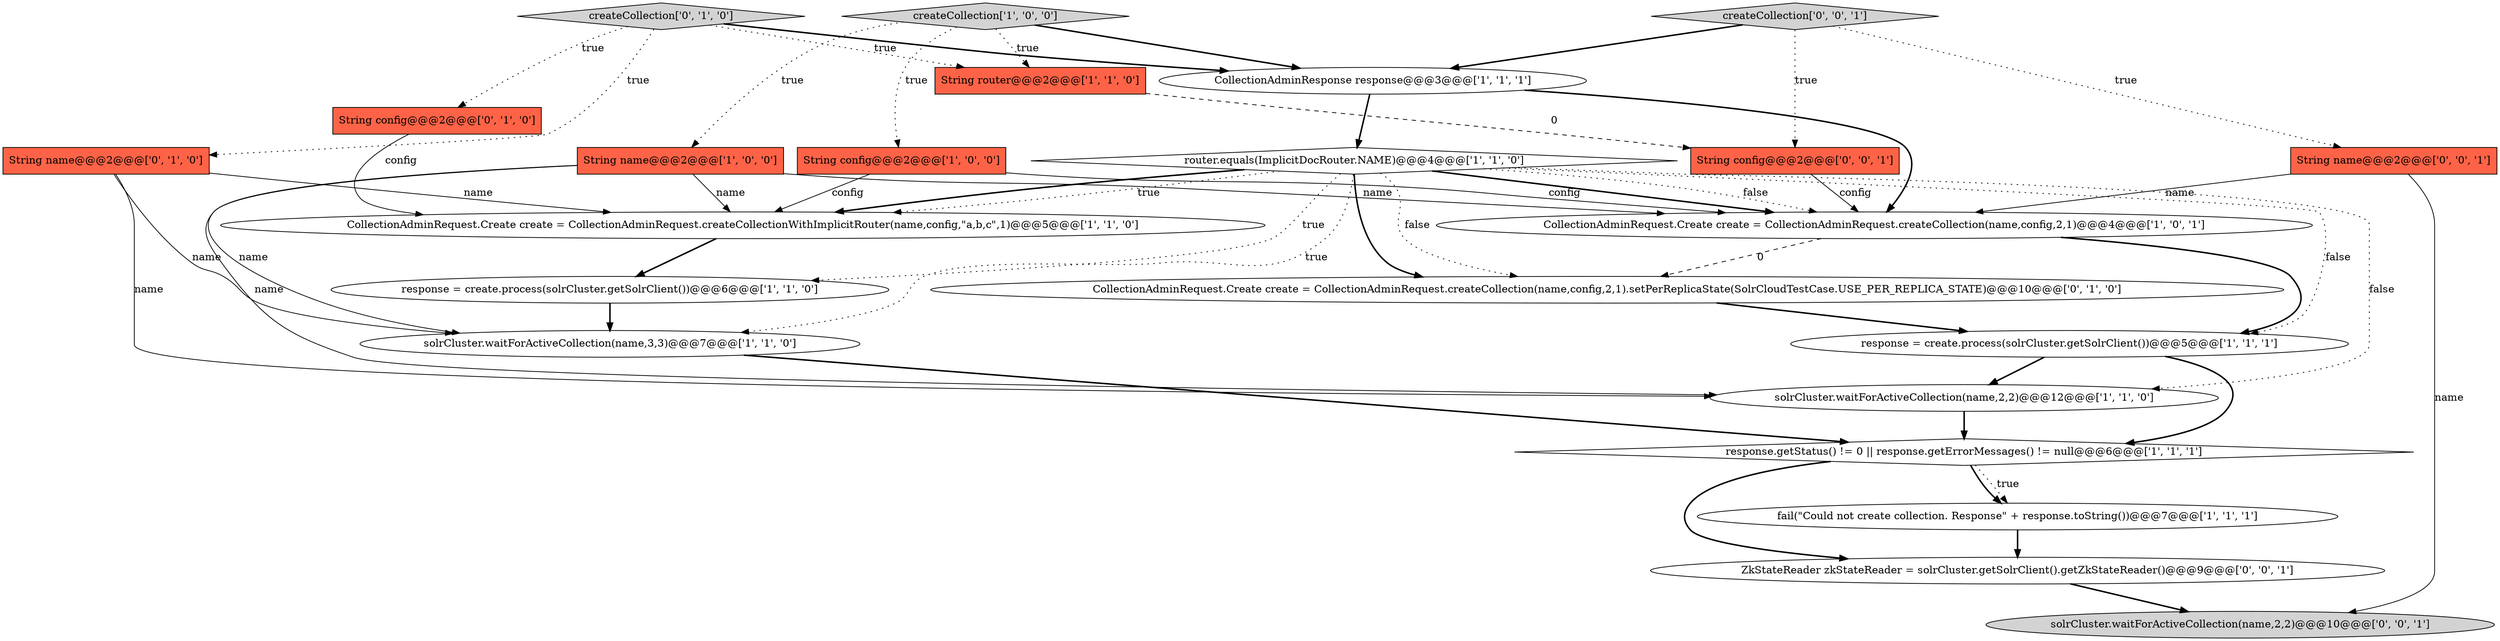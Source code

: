 digraph {
5 [style = filled, label = "response = create.process(solrCluster.getSolrClient())@@@5@@@['1', '1', '1']", fillcolor = white, shape = ellipse image = "AAA0AAABBB1BBB"];
18 [style = filled, label = "String name@@@2@@@['0', '0', '1']", fillcolor = tomato, shape = box image = "AAA0AAABBB3BBB"];
20 [style = filled, label = "createCollection['0', '0', '1']", fillcolor = lightgray, shape = diamond image = "AAA0AAABBB3BBB"];
12 [style = filled, label = "String router@@@2@@@['1', '1', '0']", fillcolor = tomato, shape = box image = "AAA0AAABBB1BBB"];
9 [style = filled, label = "solrCluster.waitForActiveCollection(name,2,2)@@@12@@@['1', '1', '0']", fillcolor = white, shape = ellipse image = "AAA0AAABBB1BBB"];
1 [style = filled, label = "createCollection['1', '0', '0']", fillcolor = lightgray, shape = diamond image = "AAA0AAABBB1BBB"];
0 [style = filled, label = "String config@@@2@@@['1', '0', '0']", fillcolor = tomato, shape = box image = "AAA0AAABBB1BBB"];
4 [style = filled, label = "response = create.process(solrCluster.getSolrClient())@@@6@@@['1', '1', '0']", fillcolor = white, shape = ellipse image = "AAA0AAABBB1BBB"];
13 [style = filled, label = "CollectionAdminRequest.Create create = CollectionAdminRequest.createCollection(name,config,2,1)@@@4@@@['1', '0', '1']", fillcolor = white, shape = ellipse image = "AAA0AAABBB1BBB"];
16 [style = filled, label = "String name@@@2@@@['0', '1', '0']", fillcolor = tomato, shape = box image = "AAA0AAABBB2BBB"];
10 [style = filled, label = "CollectionAdminResponse response@@@3@@@['1', '1', '1']", fillcolor = white, shape = ellipse image = "AAA0AAABBB1BBB"];
17 [style = filled, label = "CollectionAdminRequest.Create create = CollectionAdminRequest.createCollection(name,config,2,1).setPerReplicaState(SolrCloudTestCase.USE_PER_REPLICA_STATE)@@@10@@@['0', '1', '0']", fillcolor = white, shape = ellipse image = "AAA1AAABBB2BBB"];
6 [style = filled, label = "solrCluster.waitForActiveCollection(name,3,3)@@@7@@@['1', '1', '0']", fillcolor = white, shape = ellipse image = "AAA0AAABBB1BBB"];
14 [style = filled, label = "createCollection['0', '1', '0']", fillcolor = lightgray, shape = diamond image = "AAA0AAABBB2BBB"];
15 [style = filled, label = "String config@@@2@@@['0', '1', '0']", fillcolor = tomato, shape = box image = "AAA0AAABBB2BBB"];
22 [style = filled, label = "ZkStateReader zkStateReader = solrCluster.getSolrClient().getZkStateReader()@@@9@@@['0', '0', '1']", fillcolor = white, shape = ellipse image = "AAA0AAABBB3BBB"];
3 [style = filled, label = "response.getStatus() != 0 || response.getErrorMessages() != null@@@6@@@['1', '1', '1']", fillcolor = white, shape = diamond image = "AAA0AAABBB1BBB"];
11 [style = filled, label = "fail(\"Could not create collection. Response\" + response.toString())@@@7@@@['1', '1', '1']", fillcolor = white, shape = ellipse image = "AAA0AAABBB1BBB"];
2 [style = filled, label = "CollectionAdminRequest.Create create = CollectionAdminRequest.createCollectionWithImplicitRouter(name,config,\"a,b,c\",1)@@@5@@@['1', '1', '0']", fillcolor = white, shape = ellipse image = "AAA0AAABBB1BBB"];
8 [style = filled, label = "router.equals(ImplicitDocRouter.NAME)@@@4@@@['1', '1', '0']", fillcolor = white, shape = diamond image = "AAA0AAABBB1BBB"];
7 [style = filled, label = "String name@@@2@@@['1', '0', '0']", fillcolor = tomato, shape = box image = "AAA0AAABBB1BBB"];
19 [style = filled, label = "String config@@@2@@@['0', '0', '1']", fillcolor = tomato, shape = box image = "AAA0AAABBB3BBB"];
21 [style = filled, label = "solrCluster.waitForActiveCollection(name,2,2)@@@10@@@['0', '0', '1']", fillcolor = lightgray, shape = ellipse image = "AAA0AAABBB3BBB"];
7->2 [style = solid, label="name"];
4->6 [style = bold, label=""];
11->22 [style = bold, label=""];
8->9 [style = dotted, label="false"];
3->11 [style = bold, label=""];
8->5 [style = dotted, label="false"];
8->13 [style = dotted, label="false"];
2->4 [style = bold, label=""];
1->10 [style = bold, label=""];
20->10 [style = bold, label=""];
7->13 [style = solid, label="name"];
1->0 [style = dotted, label="true"];
13->17 [style = dashed, label="0"];
16->2 [style = solid, label="name"];
20->18 [style = dotted, label="true"];
8->6 [style = dotted, label="true"];
15->2 [style = solid, label="config"];
9->3 [style = bold, label=""];
1->7 [style = dotted, label="true"];
10->8 [style = bold, label=""];
14->16 [style = dotted, label="true"];
8->2 [style = dotted, label="true"];
16->6 [style = solid, label="name"];
5->9 [style = bold, label=""];
8->17 [style = bold, label=""];
14->12 [style = dotted, label="true"];
18->21 [style = solid, label="name"];
0->13 [style = solid, label="config"];
18->13 [style = solid, label="name"];
8->2 [style = bold, label=""];
14->15 [style = dotted, label="true"];
10->13 [style = bold, label=""];
8->17 [style = dotted, label="false"];
12->19 [style = dashed, label="0"];
0->2 [style = solid, label="config"];
16->9 [style = solid, label="name"];
6->3 [style = bold, label=""];
1->12 [style = dotted, label="true"];
7->9 [style = solid, label="name"];
8->13 [style = bold, label=""];
3->11 [style = dotted, label="true"];
3->22 [style = bold, label=""];
5->3 [style = bold, label=""];
22->21 [style = bold, label=""];
20->19 [style = dotted, label="true"];
19->13 [style = solid, label="config"];
14->10 [style = bold, label=""];
7->6 [style = solid, label="name"];
8->4 [style = dotted, label="true"];
17->5 [style = bold, label=""];
13->5 [style = bold, label=""];
}
